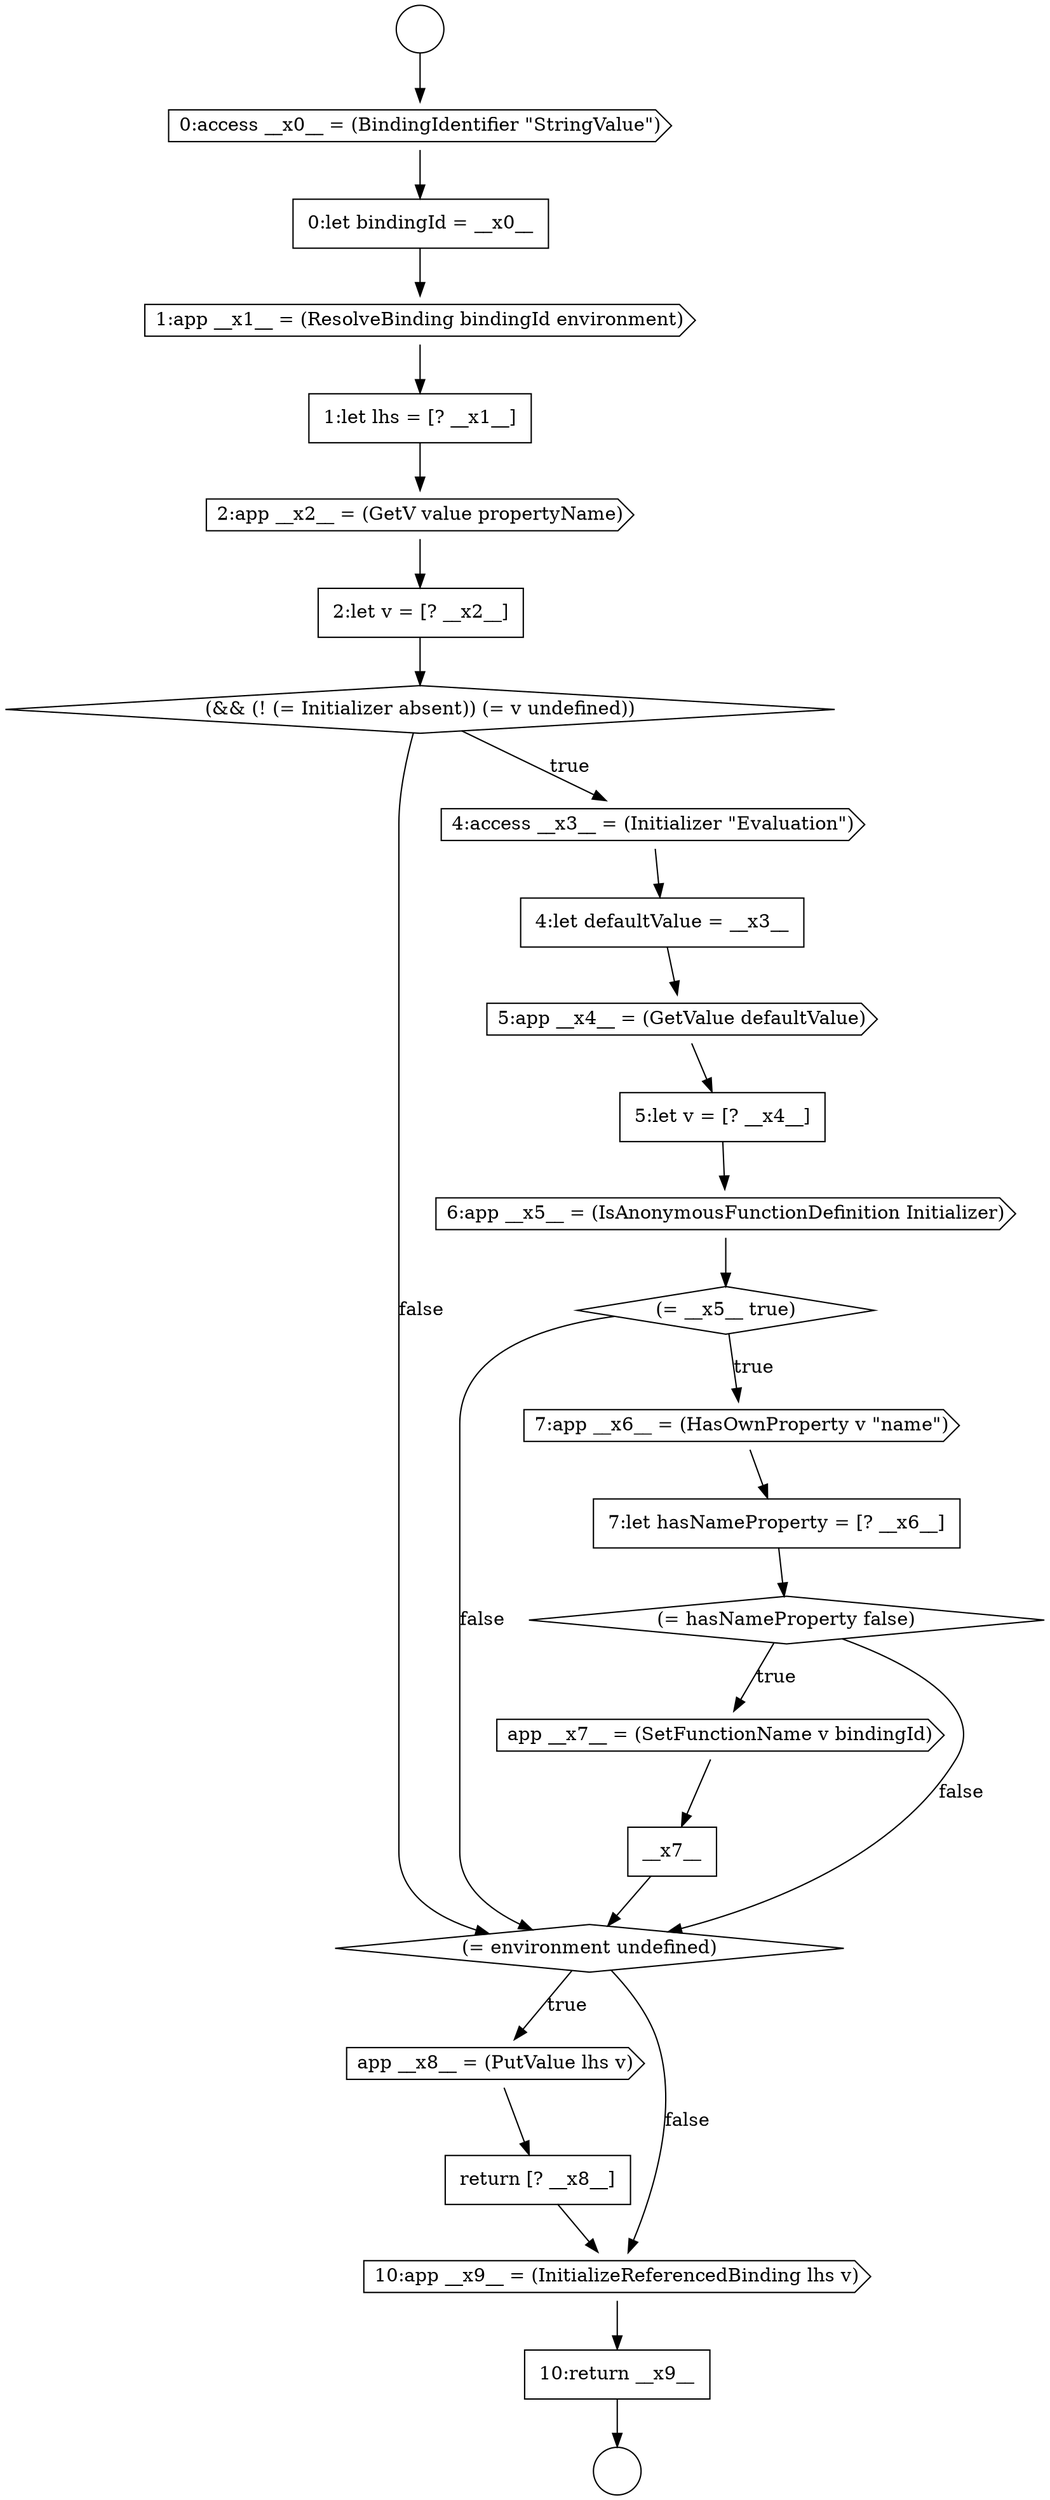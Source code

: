 digraph {
  node6095 [shape=cds, label=<<font color="black">app __x8__ = (PutValue lhs v)</font>> color="black" fillcolor="white" style=filled]
  node6098 [shape=none, margin=0, label=<<font color="black">
    <table border="0" cellborder="1" cellspacing="0" cellpadding="10">
      <tr><td align="left">10:return __x9__</td></tr>
    </table>
  </font>> color="black" fillcolor="white" style=filled]
  node6081 [shape=none, margin=0, label=<<font color="black">
    <table border="0" cellborder="1" cellspacing="0" cellpadding="10">
      <tr><td align="left">2:let v = [? __x2__]</td></tr>
    </table>
  </font>> color="black" fillcolor="white" style=filled]
  node6092 [shape=cds, label=<<font color="black">app __x7__ = (SetFunctionName v bindingId)</font>> color="black" fillcolor="white" style=filled]
  node6079 [shape=none, margin=0, label=<<font color="black">
    <table border="0" cellborder="1" cellspacing="0" cellpadding="10">
      <tr><td align="left">1:let lhs = [? __x1__]</td></tr>
    </table>
  </font>> color="black" fillcolor="white" style=filled]
  node6075 [shape=circle label=" " color="black" fillcolor="white" style=filled]
  node6097 [shape=cds, label=<<font color="black">10:app __x9__ = (InitializeReferencedBinding lhs v)</font>> color="black" fillcolor="white" style=filled]
  node6084 [shape=none, margin=0, label=<<font color="black">
    <table border="0" cellborder="1" cellspacing="0" cellpadding="10">
      <tr><td align="left">4:let defaultValue = __x3__</td></tr>
    </table>
  </font>> color="black" fillcolor="white" style=filled]
  node6091 [shape=diamond, label=<<font color="black">(= hasNameProperty false)</font>> color="black" fillcolor="white" style=filled]
  node6093 [shape=none, margin=0, label=<<font color="black">
    <table border="0" cellborder="1" cellspacing="0" cellpadding="10">
      <tr><td align="left">__x7__</td></tr>
    </table>
  </font>> color="black" fillcolor="white" style=filled]
  node6086 [shape=none, margin=0, label=<<font color="black">
    <table border="0" cellborder="1" cellspacing="0" cellpadding="10">
      <tr><td align="left">5:let v = [? __x4__]</td></tr>
    </table>
  </font>> color="black" fillcolor="white" style=filled]
  node6077 [shape=none, margin=0, label=<<font color="black">
    <table border="0" cellborder="1" cellspacing="0" cellpadding="10">
      <tr><td align="left">0:let bindingId = __x0__</td></tr>
    </table>
  </font>> color="black" fillcolor="white" style=filled]
  node6082 [shape=diamond, label=<<font color="black">(&amp;&amp; (! (= Initializer absent)) (= v undefined))</font>> color="black" fillcolor="white" style=filled]
  node6094 [shape=diamond, label=<<font color="black">(= environment undefined)</font>> color="black" fillcolor="white" style=filled]
  node6085 [shape=cds, label=<<font color="black">5:app __x4__ = (GetValue defaultValue)</font>> color="black" fillcolor="white" style=filled]
  node6074 [shape=circle label=" " color="black" fillcolor="white" style=filled]
  node6089 [shape=cds, label=<<font color="black">7:app __x6__ = (HasOwnProperty v &quot;name&quot;)</font>> color="black" fillcolor="white" style=filled]
  node6078 [shape=cds, label=<<font color="black">1:app __x1__ = (ResolveBinding bindingId environment)</font>> color="black" fillcolor="white" style=filled]
  node6096 [shape=none, margin=0, label=<<font color="black">
    <table border="0" cellborder="1" cellspacing="0" cellpadding="10">
      <tr><td align="left">return [? __x8__]</td></tr>
    </table>
  </font>> color="black" fillcolor="white" style=filled]
  node6090 [shape=none, margin=0, label=<<font color="black">
    <table border="0" cellborder="1" cellspacing="0" cellpadding="10">
      <tr><td align="left">7:let hasNameProperty = [? __x6__]</td></tr>
    </table>
  </font>> color="black" fillcolor="white" style=filled]
  node6087 [shape=cds, label=<<font color="black">6:app __x5__ = (IsAnonymousFunctionDefinition Initializer)</font>> color="black" fillcolor="white" style=filled]
  node6080 [shape=cds, label=<<font color="black">2:app __x2__ = (GetV value propertyName)</font>> color="black" fillcolor="white" style=filled]
  node6083 [shape=cds, label=<<font color="black">4:access __x3__ = (Initializer &quot;Evaluation&quot;)</font>> color="black" fillcolor="white" style=filled]
  node6088 [shape=diamond, label=<<font color="black">(= __x5__ true)</font>> color="black" fillcolor="white" style=filled]
  node6076 [shape=cds, label=<<font color="black">0:access __x0__ = (BindingIdentifier &quot;StringValue&quot;)</font>> color="black" fillcolor="white" style=filled]
  node6079 -> node6080 [ color="black"]
  node6077 -> node6078 [ color="black"]
  node6084 -> node6085 [ color="black"]
  node6087 -> node6088 [ color="black"]
  node6090 -> node6091 [ color="black"]
  node6091 -> node6092 [label=<<font color="black">true</font>> color="black"]
  node6091 -> node6094 [label=<<font color="black">false</font>> color="black"]
  node6092 -> node6093 [ color="black"]
  node6088 -> node6089 [label=<<font color="black">true</font>> color="black"]
  node6088 -> node6094 [label=<<font color="black">false</font>> color="black"]
  node6080 -> node6081 [ color="black"]
  node6085 -> node6086 [ color="black"]
  node6086 -> node6087 [ color="black"]
  node6093 -> node6094 [ color="black"]
  node6078 -> node6079 [ color="black"]
  node6081 -> node6082 [ color="black"]
  node6082 -> node6083 [label=<<font color="black">true</font>> color="black"]
  node6082 -> node6094 [label=<<font color="black">false</font>> color="black"]
  node6074 -> node6076 [ color="black"]
  node6076 -> node6077 [ color="black"]
  node6083 -> node6084 [ color="black"]
  node6096 -> node6097 [ color="black"]
  node6089 -> node6090 [ color="black"]
  node6094 -> node6095 [label=<<font color="black">true</font>> color="black"]
  node6094 -> node6097 [label=<<font color="black">false</font>> color="black"]
  node6098 -> node6075 [ color="black"]
  node6097 -> node6098 [ color="black"]
  node6095 -> node6096 [ color="black"]
}
